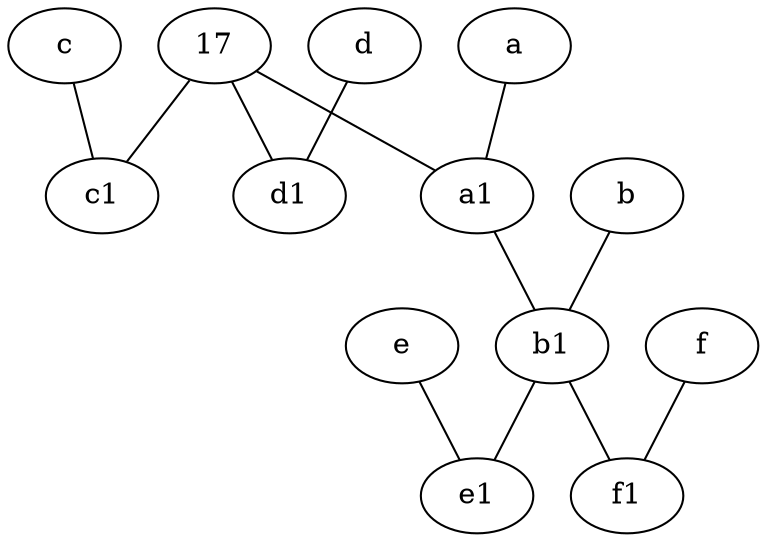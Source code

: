 graph {
	node [labelfontsize=50]
	c1 [labelfontsize=50 pos="4.5,3!"]
	b1 [labelfontsize=50 pos="9,4!"]
	17 [labelfontsize=50]
	e1 [labelfontsize=50 pos="7,7!"]
	d1 [labelfontsize=50 pos="3,5!"]
	a1 [labelfontsize=50 pos="8,3!"]
	b [labelfontsize=50 pos="10,4!"]
	f1 [labelfontsize=50 pos="3,8!"]
	a -- a1
	c -- c1
	17 -- d1
	a1 -- b1
	b1 -- e1
	17 -- c1
	e -- e1
	17 -- a1
	d -- d1
	f -- f1
	b1 -- f1
	b -- b1
}
